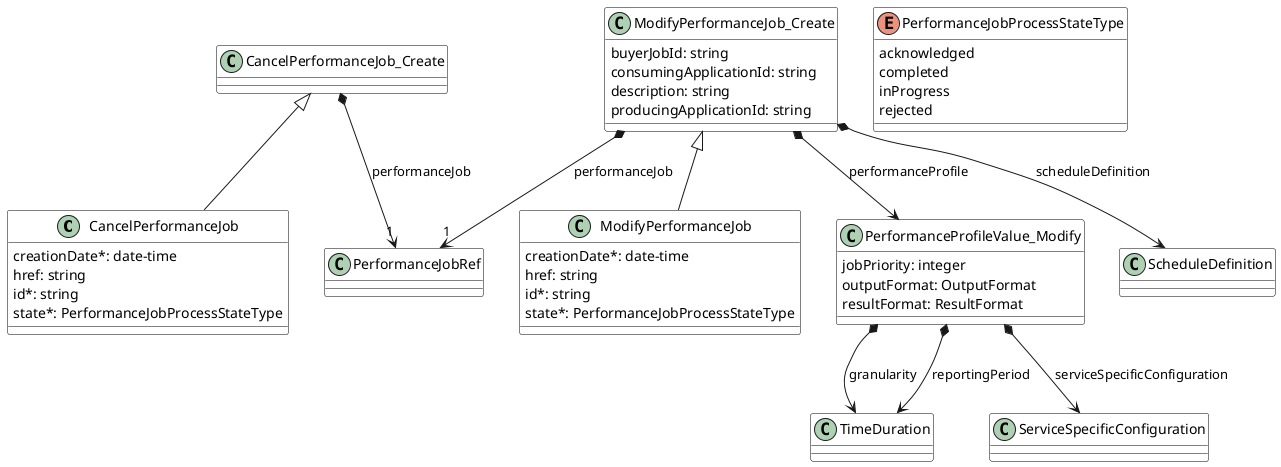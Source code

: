 @startuml performanceMonitoringDataModelPart2
skinparam {
    ClassBackgroundColor White
    ClassBorderColor Black
}



class CancelPerformanceJob {

    creationDate*: date-time
    href: string
    id*: string
    state*: PerformanceJobProcessStateType
}
CancelPerformanceJob_Create <|-- CancelPerformanceJob



class CancelPerformanceJob_Create {

}

CancelPerformanceJob_Create *-->"1" PerformanceJobRef : performanceJob

class ModifyPerformanceJob {

    creationDate*: date-time
    href: string
    id*: string
    state*: PerformanceJobProcessStateType
}
ModifyPerformanceJob_Create <|-- ModifyPerformanceJob



class ModifyPerformanceJob_Create {

    buyerJobId: string
    consumingApplicationId: string
    description: string
    producingApplicationId: string
}

ModifyPerformanceJob_Create *-->"1" PerformanceJobRef : performanceJob
ModifyPerformanceJob_Create *--> PerformanceProfileValue_Modify : performanceProfile
ModifyPerformanceJob_Create *--> ScheduleDefinition : scheduleDefinition


class PerformanceProfileValue_Modify {

    jobPriority: integer
    outputFormat: OutputFormat
    resultFormat: ResultFormat
}

PerformanceProfileValue_Modify *--> TimeDuration : granularity
PerformanceProfileValue_Modify *--> TimeDuration : reportingPeriod
PerformanceProfileValue_Modify *--> ServiceSpecificConfiguration : serviceSpecificConfiguration

enum PerformanceJobProcessStateType {
    acknowledged
    completed
    inProgress
    rejected
}


@enduml
